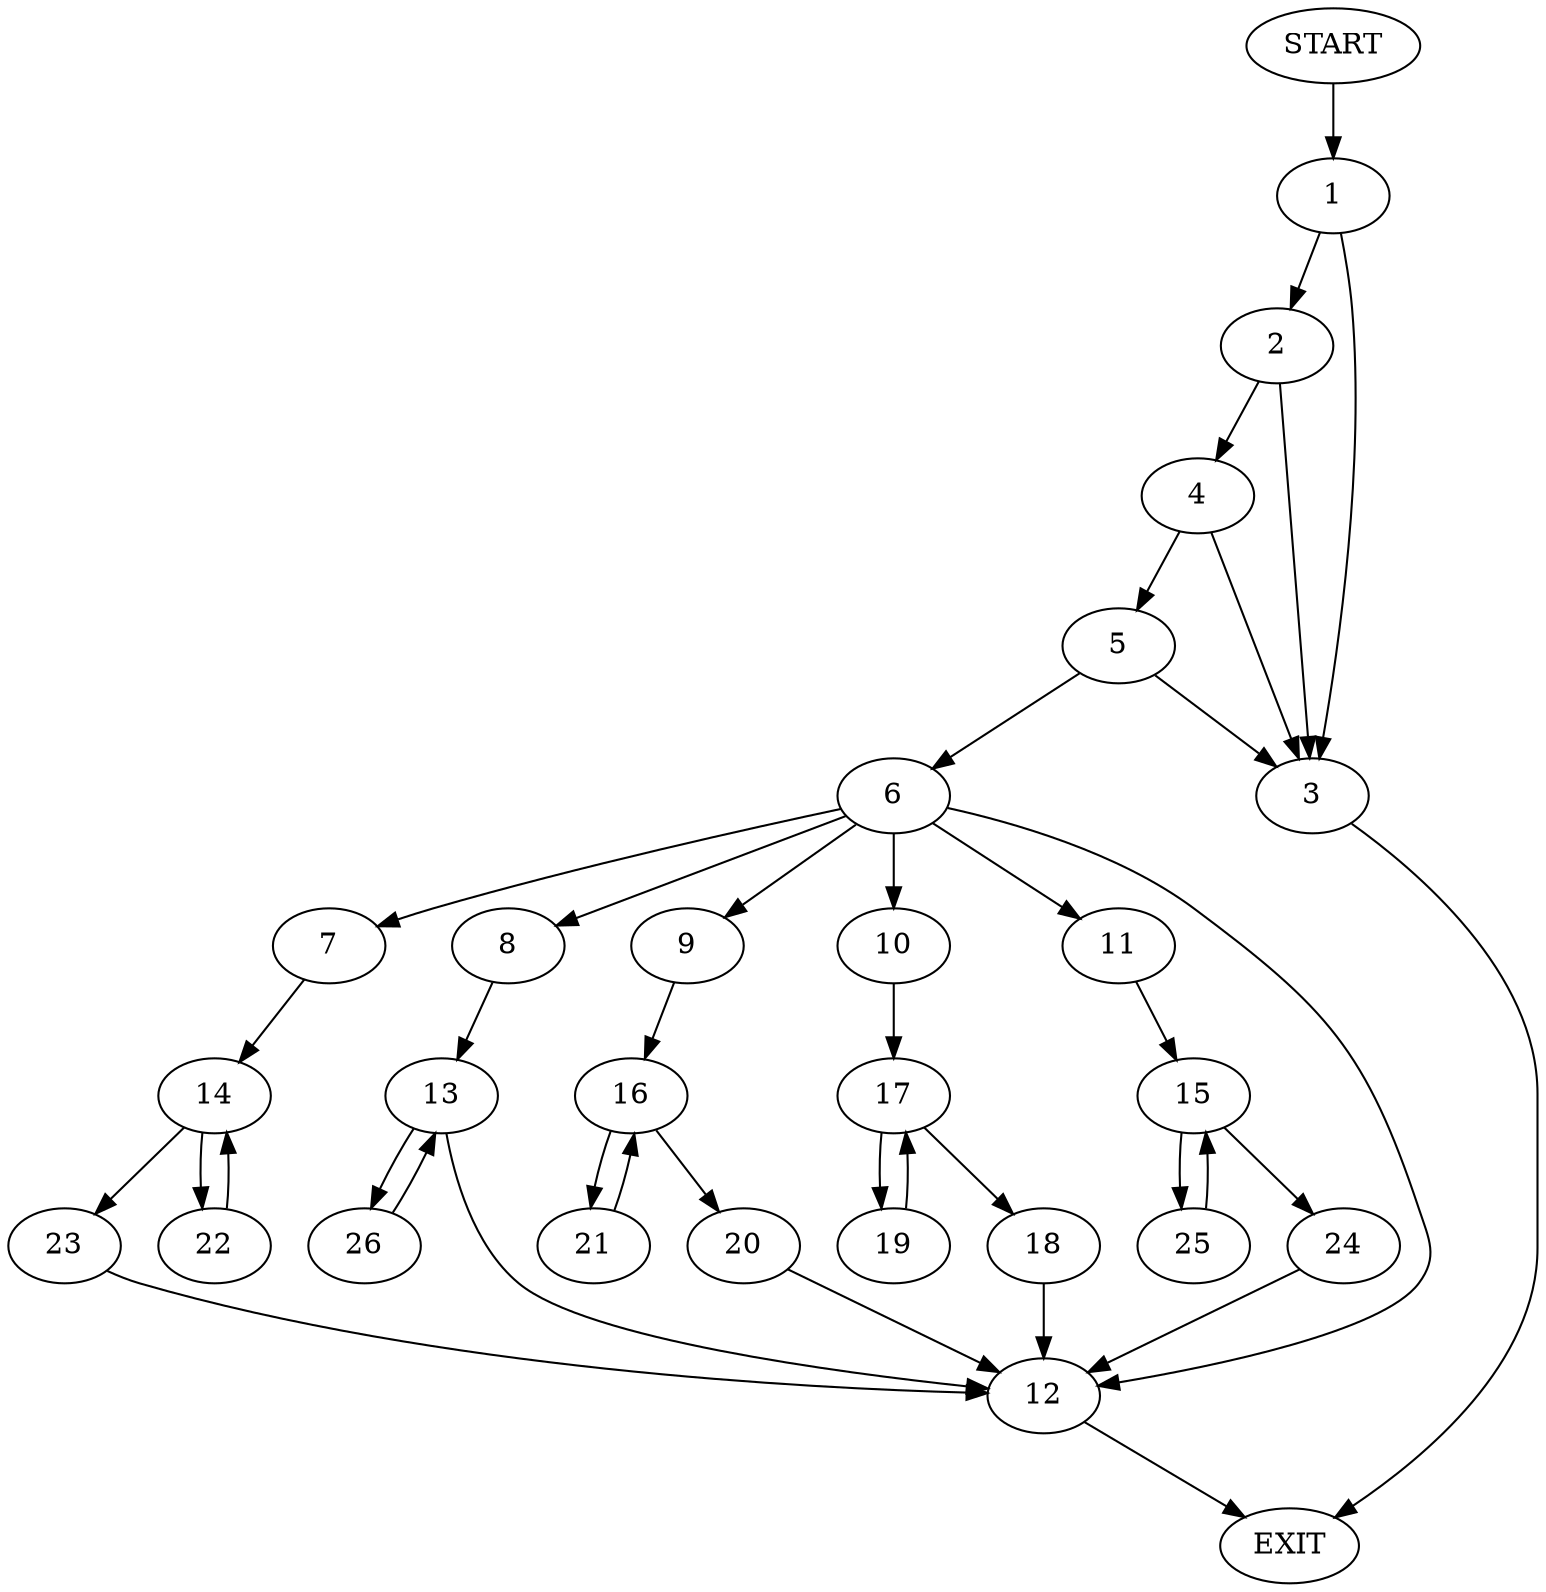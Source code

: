 digraph {
0 [label="START"]
27 [label="EXIT"]
0 -> 1
1 -> 2
1 -> 3
3 -> 27
2 -> 4
2 -> 3
4 -> 5
4 -> 3
5 -> 6
5 -> 3
6 -> 7
6 -> 8
6 -> 9
6 -> 10
6 -> 11
6 -> 12
8 -> 13
7 -> 14
11 -> 15
9 -> 16
12 -> 27
10 -> 17
17 -> 18
17 -> 19
19 -> 17
18 -> 12
16 -> 20
16 -> 21
20 -> 12
21 -> 16
14 -> 22
14 -> 23
22 -> 14
23 -> 12
15 -> 24
15 -> 25
24 -> 12
25 -> 15
13 -> 26
13 -> 12
26 -> 13
}
